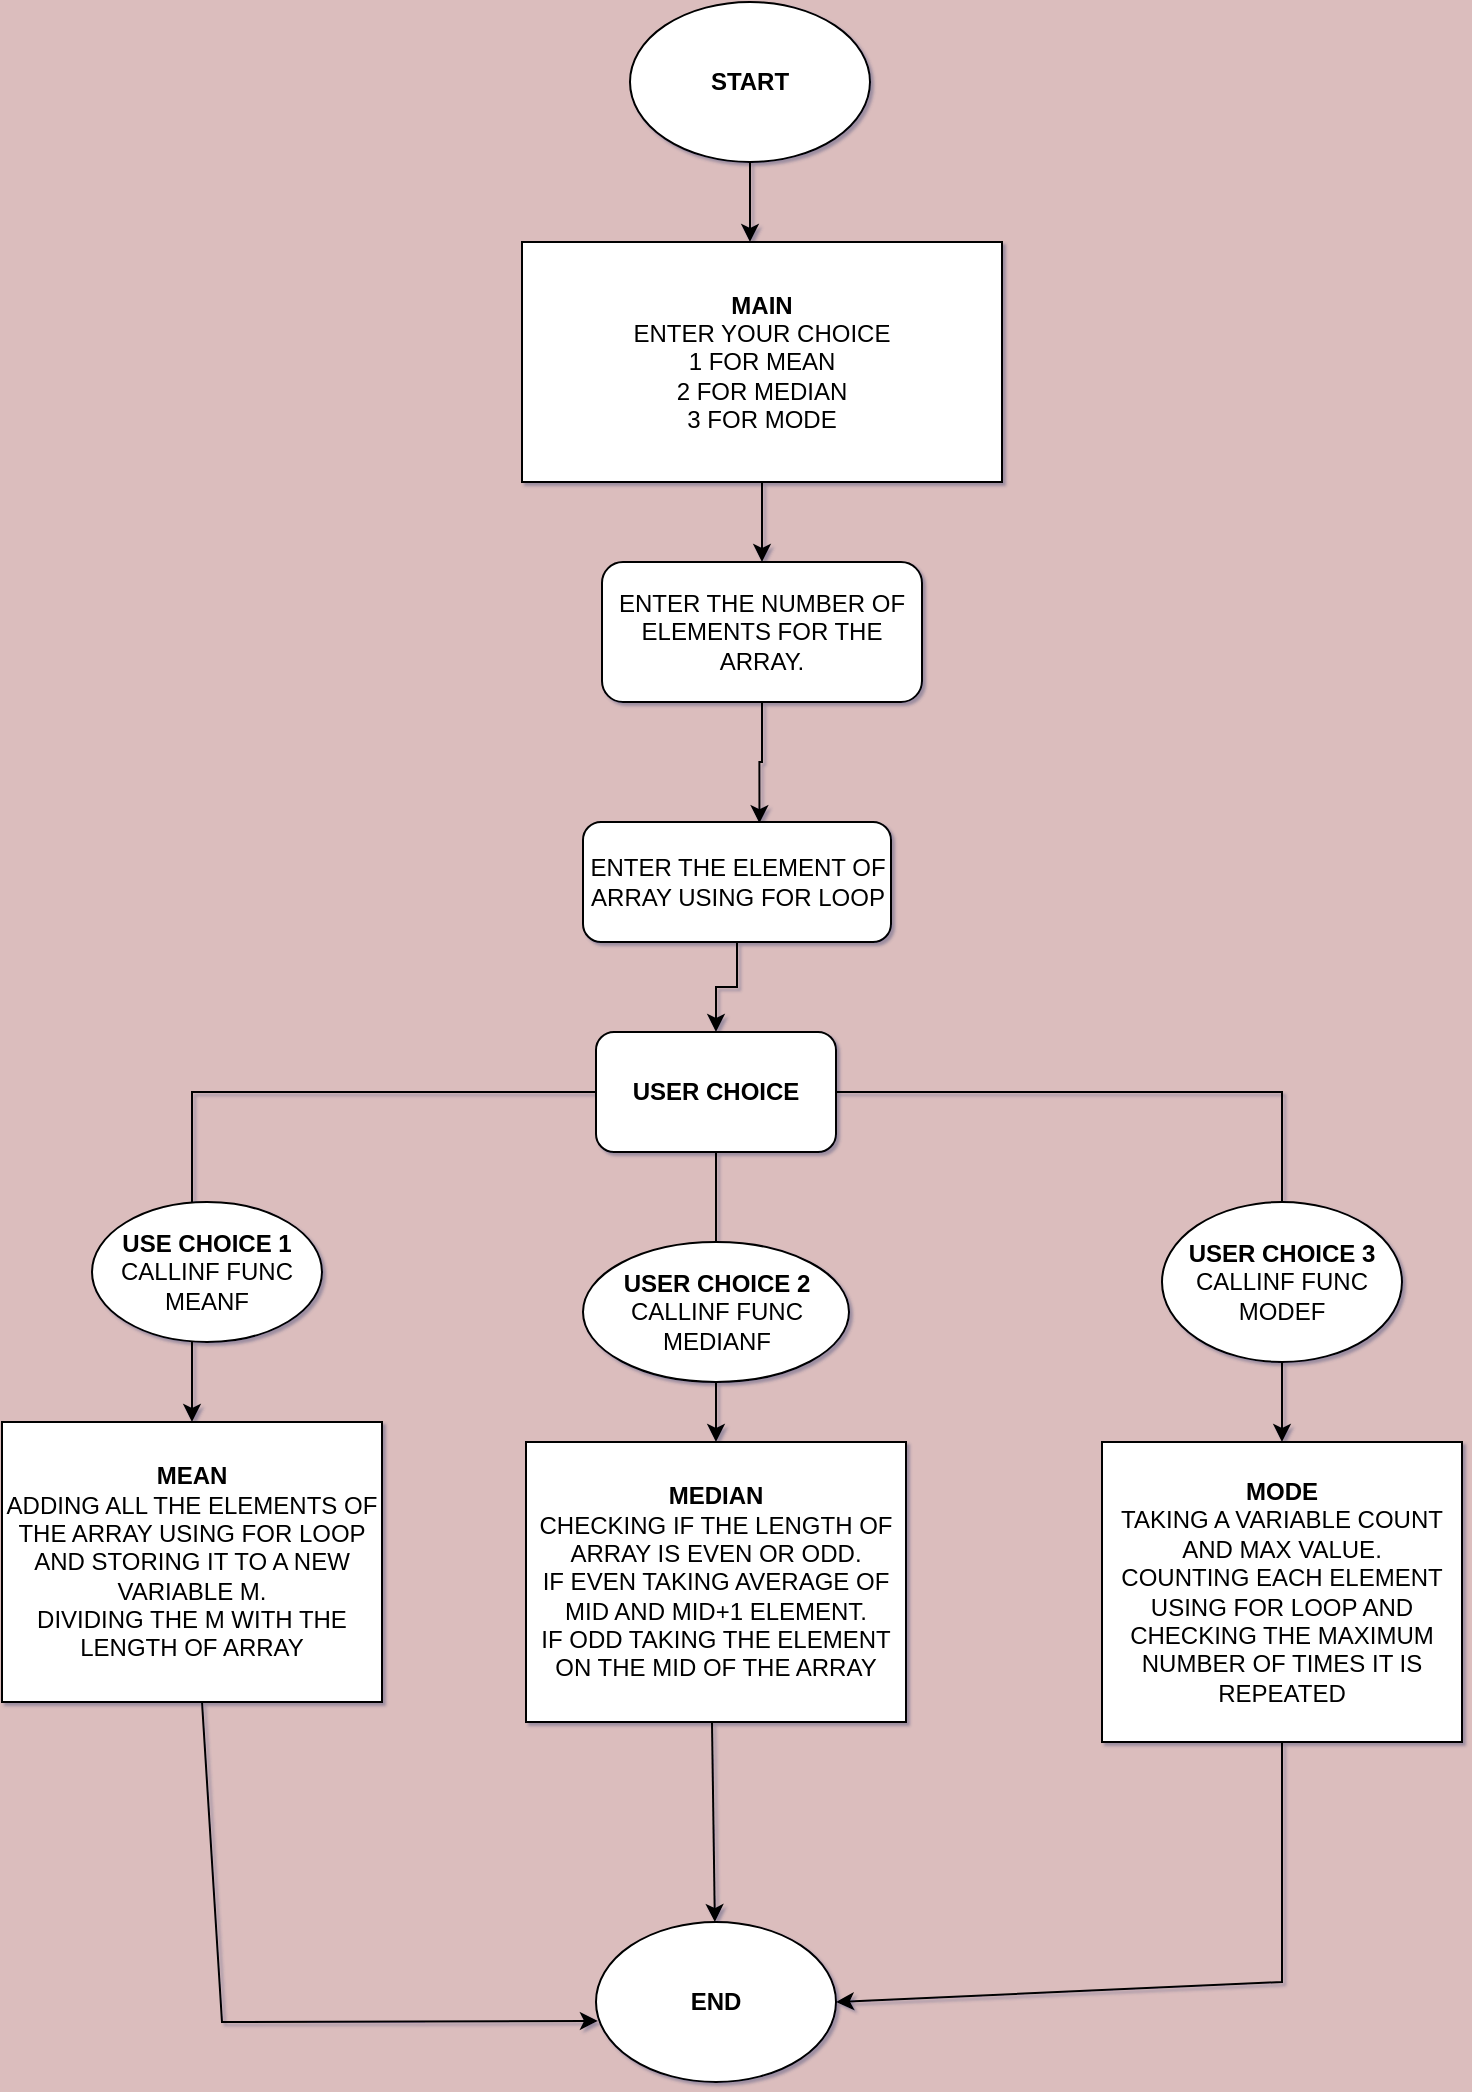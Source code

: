 <mxfile version="20.8.18" type="device"><diagram id="C5RBs43oDa-KdzZeNtuy" name="Page-1"><mxGraphModel dx="1050" dy="541" grid="1" gridSize="10" guides="1" tooltips="1" connect="1" arrows="1" fold="1" page="1" pageScale="1" pageWidth="827" pageHeight="1169" background="#dbbdbd" math="0" shadow="1"><root><mxCell id="WIyWlLk6GJQsqaUBKTNV-0"/><mxCell id="WIyWlLk6GJQsqaUBKTNV-1" parent="WIyWlLk6GJQsqaUBKTNV-0"/><mxCell id="qsHeyWz1Aqc9mN4pWh-E-15" style="edgeStyle=orthogonalEdgeStyle;rounded=0;orthogonalLoop=1;jettySize=auto;html=1;" edge="1" parent="WIyWlLk6GJQsqaUBKTNV-1" source="qsHeyWz1Aqc9mN4pWh-E-14" target="qsHeyWz1Aqc9mN4pWh-E-1"><mxGeometry relative="1" as="geometry"/></mxCell><mxCell id="qsHeyWz1Aqc9mN4pWh-E-14" value="&lt;b&gt;MAIN&lt;/b&gt;&lt;br style=&quot;border-color: var(--border-color);&quot;&gt;ENTER YOUR CHOICE&lt;br style=&quot;border-color: var(--border-color);&quot;&gt;1 FOR MEAN&lt;br style=&quot;border-color: var(--border-color);&quot;&gt;2 FOR MEDIAN&lt;br style=&quot;border-color: var(--border-color);&quot;&gt;3 FOR MODE" style="rounded=0;whiteSpace=wrap;html=1;" vertex="1" parent="WIyWlLk6GJQsqaUBKTNV-1"><mxGeometry x="300" y="130" width="240" height="120" as="geometry"/></mxCell><mxCell id="qsHeyWz1Aqc9mN4pWh-E-4" style="edgeStyle=orthogonalEdgeStyle;rounded=0;orthogonalLoop=1;jettySize=auto;html=1;entryX=0.573;entryY=0.01;entryDx=0;entryDy=0;entryPerimeter=0;" edge="1" parent="WIyWlLk6GJQsqaUBKTNV-1" source="qsHeyWz1Aqc9mN4pWh-E-1" target="qsHeyWz1Aqc9mN4pWh-E-3"><mxGeometry relative="1" as="geometry"/></mxCell><mxCell id="qsHeyWz1Aqc9mN4pWh-E-1" value="ENTER THE NUMBER OF ELEMENTS FOR THE ARRAY.&lt;br&gt;" style="rounded=1;whiteSpace=wrap;html=1;" vertex="1" parent="WIyWlLk6GJQsqaUBKTNV-1"><mxGeometry x="340" y="290" width="160" height="70" as="geometry"/></mxCell><mxCell id="qsHeyWz1Aqc9mN4pWh-E-9" style="edgeStyle=orthogonalEdgeStyle;rounded=0;orthogonalLoop=1;jettySize=auto;html=1;entryX=0.5;entryY=0;entryDx=0;entryDy=0;startArrow=none;" edge="1" parent="WIyWlLk6GJQsqaUBKTNV-1" source="qsHeyWz1Aqc9mN4pWh-E-25" target="qsHeyWz1Aqc9mN4pWh-E-8"><mxGeometry relative="1" as="geometry"/></mxCell><mxCell id="qsHeyWz1Aqc9mN4pWh-E-21" style="edgeStyle=orthogonalEdgeStyle;rounded=0;orthogonalLoop=1;jettySize=auto;html=1;entryX=0.5;entryY=0;entryDx=0;entryDy=0;" edge="1" parent="WIyWlLk6GJQsqaUBKTNV-1" source="qsHeyWz1Aqc9mN4pWh-E-3" target="qsHeyWz1Aqc9mN4pWh-E-19"><mxGeometry relative="1" as="geometry"/></mxCell><mxCell id="qsHeyWz1Aqc9mN4pWh-E-3" value="ENTER THE ELEMENT OF ARRAY USING FOR LOOP" style="rounded=1;whiteSpace=wrap;html=1;" vertex="1" parent="WIyWlLk6GJQsqaUBKTNV-1"><mxGeometry x="330.5" y="420" width="154" height="60" as="geometry"/></mxCell><mxCell id="qsHeyWz1Aqc9mN4pWh-E-6" value="&lt;b&gt;MEAN&lt;/b&gt;&lt;br&gt;ADDING ALL THE ELEMENTS OF THE ARRAY USING FOR LOOP AND STORING IT TO A NEW VARIABLE M.&lt;br&gt;DIVIDING THE M WITH THE LENGTH OF ARRAY" style="rounded=0;whiteSpace=wrap;html=1;" vertex="1" parent="WIyWlLk6GJQsqaUBKTNV-1"><mxGeometry x="40" y="720" width="190" height="140" as="geometry"/></mxCell><mxCell id="qsHeyWz1Aqc9mN4pWh-E-8" value="&lt;b&gt;MEDIAN&lt;/b&gt;&lt;br&gt;CHECKING IF THE LENGTH OF ARRAY IS EVEN OR ODD.&lt;br&gt;IF EVEN TAKING AVERAGE OF MID AND MID+1 ELEMENT.&lt;br&gt;IF ODD TAKING THE ELEMENT ON THE MID OF THE ARRAY" style="rounded=0;whiteSpace=wrap;html=1;" vertex="1" parent="WIyWlLk6GJQsqaUBKTNV-1"><mxGeometry x="302" y="730" width="190" height="140" as="geometry"/></mxCell><mxCell id="qsHeyWz1Aqc9mN4pWh-E-10" value="&lt;b&gt;MODE&lt;/b&gt;&lt;br&gt;TAKING A VARIABLE COUNT AND MAX VALUE.&lt;br&gt;COUNTING EACH ELEMENT USING FOR LOOP AND CHECKING THE MAXIMUM NUMBER OF TIMES IT IS REPEATED" style="rounded=0;whiteSpace=wrap;html=1;" vertex="1" parent="WIyWlLk6GJQsqaUBKTNV-1"><mxGeometry x="590" y="730" width="180" height="150" as="geometry"/></mxCell><mxCell id="qsHeyWz1Aqc9mN4pWh-E-18" style="edgeStyle=orthogonalEdgeStyle;rounded=0;orthogonalLoop=1;jettySize=auto;html=1;entryX=0.475;entryY=0;entryDx=0;entryDy=0;entryPerimeter=0;" edge="1" parent="WIyWlLk6GJQsqaUBKTNV-1" source="qsHeyWz1Aqc9mN4pWh-E-17" target="qsHeyWz1Aqc9mN4pWh-E-14"><mxGeometry relative="1" as="geometry"/></mxCell><mxCell id="qsHeyWz1Aqc9mN4pWh-E-17" value="&lt;b&gt;START&lt;/b&gt;" style="ellipse;whiteSpace=wrap;html=1;" vertex="1" parent="WIyWlLk6GJQsqaUBKTNV-1"><mxGeometry x="354" y="10" width="120" height="80" as="geometry"/></mxCell><mxCell id="qsHeyWz1Aqc9mN4pWh-E-22" style="edgeStyle=orthogonalEdgeStyle;rounded=0;orthogonalLoop=1;jettySize=auto;html=1;entryX=0.5;entryY=0;entryDx=0;entryDy=0;startArrow=none;" edge="1" parent="WIyWlLk6GJQsqaUBKTNV-1" source="qsHeyWz1Aqc9mN4pWh-E-26" target="qsHeyWz1Aqc9mN4pWh-E-10"><mxGeometry relative="1" as="geometry"/></mxCell><mxCell id="qsHeyWz1Aqc9mN4pWh-E-23" style="edgeStyle=orthogonalEdgeStyle;rounded=0;orthogonalLoop=1;jettySize=auto;html=1;entryX=0.5;entryY=0;entryDx=0;entryDy=0;" edge="1" parent="WIyWlLk6GJQsqaUBKTNV-1" source="qsHeyWz1Aqc9mN4pWh-E-19" target="qsHeyWz1Aqc9mN4pWh-E-6"><mxGeometry relative="1" as="geometry"/></mxCell><mxCell id="qsHeyWz1Aqc9mN4pWh-E-19" value="&lt;b&gt;USER CHOICE&lt;/b&gt;" style="rounded=1;whiteSpace=wrap;html=1;" vertex="1" parent="WIyWlLk6GJQsqaUBKTNV-1"><mxGeometry x="337" y="525" width="120" height="60" as="geometry"/></mxCell><mxCell id="qsHeyWz1Aqc9mN4pWh-E-24" value="&lt;b&gt;USE CHOICE 1&lt;br&gt;&lt;/b&gt;CALLINF FUNC MEANF" style="ellipse;whiteSpace=wrap;html=1;" vertex="1" parent="WIyWlLk6GJQsqaUBKTNV-1"><mxGeometry x="85" y="610" width="115" height="70" as="geometry"/></mxCell><mxCell id="qsHeyWz1Aqc9mN4pWh-E-27" value="" style="edgeStyle=orthogonalEdgeStyle;rounded=0;orthogonalLoop=1;jettySize=auto;html=1;entryX=0.5;entryY=0;entryDx=0;entryDy=0;startArrow=none;endArrow=none;" edge="1" parent="WIyWlLk6GJQsqaUBKTNV-1" source="qsHeyWz1Aqc9mN4pWh-E-19" target="qsHeyWz1Aqc9mN4pWh-E-25"><mxGeometry relative="1" as="geometry"><mxPoint x="397" y="585" as="sourcePoint"/><mxPoint x="397" y="730" as="targetPoint"/></mxGeometry></mxCell><mxCell id="qsHeyWz1Aqc9mN4pWh-E-25" value="&lt;b&gt;USER CHOICE 2&lt;br&gt;&lt;/b&gt;CALLINF FUNC MEDIANF" style="ellipse;whiteSpace=wrap;html=1;" vertex="1" parent="WIyWlLk6GJQsqaUBKTNV-1"><mxGeometry x="330.5" y="630" width="133" height="70" as="geometry"/></mxCell><mxCell id="qsHeyWz1Aqc9mN4pWh-E-28" value="" style="edgeStyle=orthogonalEdgeStyle;rounded=0;orthogonalLoop=1;jettySize=auto;html=1;entryX=0.5;entryY=0;entryDx=0;entryDy=0;endArrow=none;" edge="1" parent="WIyWlLk6GJQsqaUBKTNV-1" source="qsHeyWz1Aqc9mN4pWh-E-19" target="qsHeyWz1Aqc9mN4pWh-E-26"><mxGeometry relative="1" as="geometry"><mxPoint x="457" y="555" as="sourcePoint"/><mxPoint x="680" y="730" as="targetPoint"/></mxGeometry></mxCell><mxCell id="qsHeyWz1Aqc9mN4pWh-E-26" value="&lt;b&gt;USER CHOICE 3&lt;br&gt;&lt;/b&gt;CALLINF FUNC MODEF" style="ellipse;whiteSpace=wrap;html=1;" vertex="1" parent="WIyWlLk6GJQsqaUBKTNV-1"><mxGeometry x="620" y="610" width="120" height="80" as="geometry"/></mxCell><mxCell id="qsHeyWz1Aqc9mN4pWh-E-29" value="&lt;b&gt;END&lt;/b&gt;" style="ellipse;whiteSpace=wrap;html=1;" vertex="1" parent="WIyWlLk6GJQsqaUBKTNV-1"><mxGeometry x="337" y="970" width="120" height="80" as="geometry"/></mxCell><mxCell id="qsHeyWz1Aqc9mN4pWh-E-32" value="" style="endArrow=classic;html=1;rounded=0;entryX=0.008;entryY=0.618;entryDx=0;entryDy=0;entryPerimeter=0;" edge="1" parent="WIyWlLk6GJQsqaUBKTNV-1" target="qsHeyWz1Aqc9mN4pWh-E-29"><mxGeometry width="50" height="50" relative="1" as="geometry"><mxPoint x="140" y="860" as="sourcePoint"/><mxPoint x="190" y="810" as="targetPoint"/><Array as="points"><mxPoint x="150" y="1020"/></Array></mxGeometry></mxCell><mxCell id="qsHeyWz1Aqc9mN4pWh-E-33" value="" style="endArrow=classic;html=1;rounded=0;" edge="1" parent="WIyWlLk6GJQsqaUBKTNV-1" target="qsHeyWz1Aqc9mN4pWh-E-29"><mxGeometry width="50" height="50" relative="1" as="geometry"><mxPoint x="395" y="870" as="sourcePoint"/><mxPoint x="445" y="820" as="targetPoint"/></mxGeometry></mxCell><mxCell id="qsHeyWz1Aqc9mN4pWh-E-34" value="" style="endArrow=classic;html=1;rounded=0;entryX=1;entryY=0.5;entryDx=0;entryDy=0;" edge="1" parent="WIyWlLk6GJQsqaUBKTNV-1" target="qsHeyWz1Aqc9mN4pWh-E-29"><mxGeometry width="50" height="50" relative="1" as="geometry"><mxPoint x="680" y="880" as="sourcePoint"/><mxPoint x="730" y="830" as="targetPoint"/><Array as="points"><mxPoint x="680" y="1000"/></Array></mxGeometry></mxCell></root></mxGraphModel></diagram></mxfile>